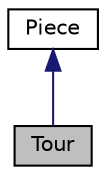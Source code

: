 digraph "Tour"
{
 // LATEX_PDF_SIZE
  edge [fontname="Helvetica",fontsize="10",labelfontname="Helvetica",labelfontsize="10"];
  node [fontname="Helvetica",fontsize="10",shape=record];
  Node1 [label="Tour",height=0.2,width=0.4,color="black", fillcolor="grey75", style="filled", fontcolor="black",tooltip="Cette classe met en place le type Tour, pour représenter et manipuler les tours. La classe Piece est ..."];
  Node2 -> Node1 [dir="back",color="midnightblue",fontsize="10",style="solid",fontname="Helvetica"];
  Node2 [label="Piece",height=0.2,width=0.4,color="black", fillcolor="white", style="filled",URL="$class_piece.html",tooltip="Cette classe met en place le type abstrait Piece, à partir duquel toutes les pièces vont être dérivée..."];
}
